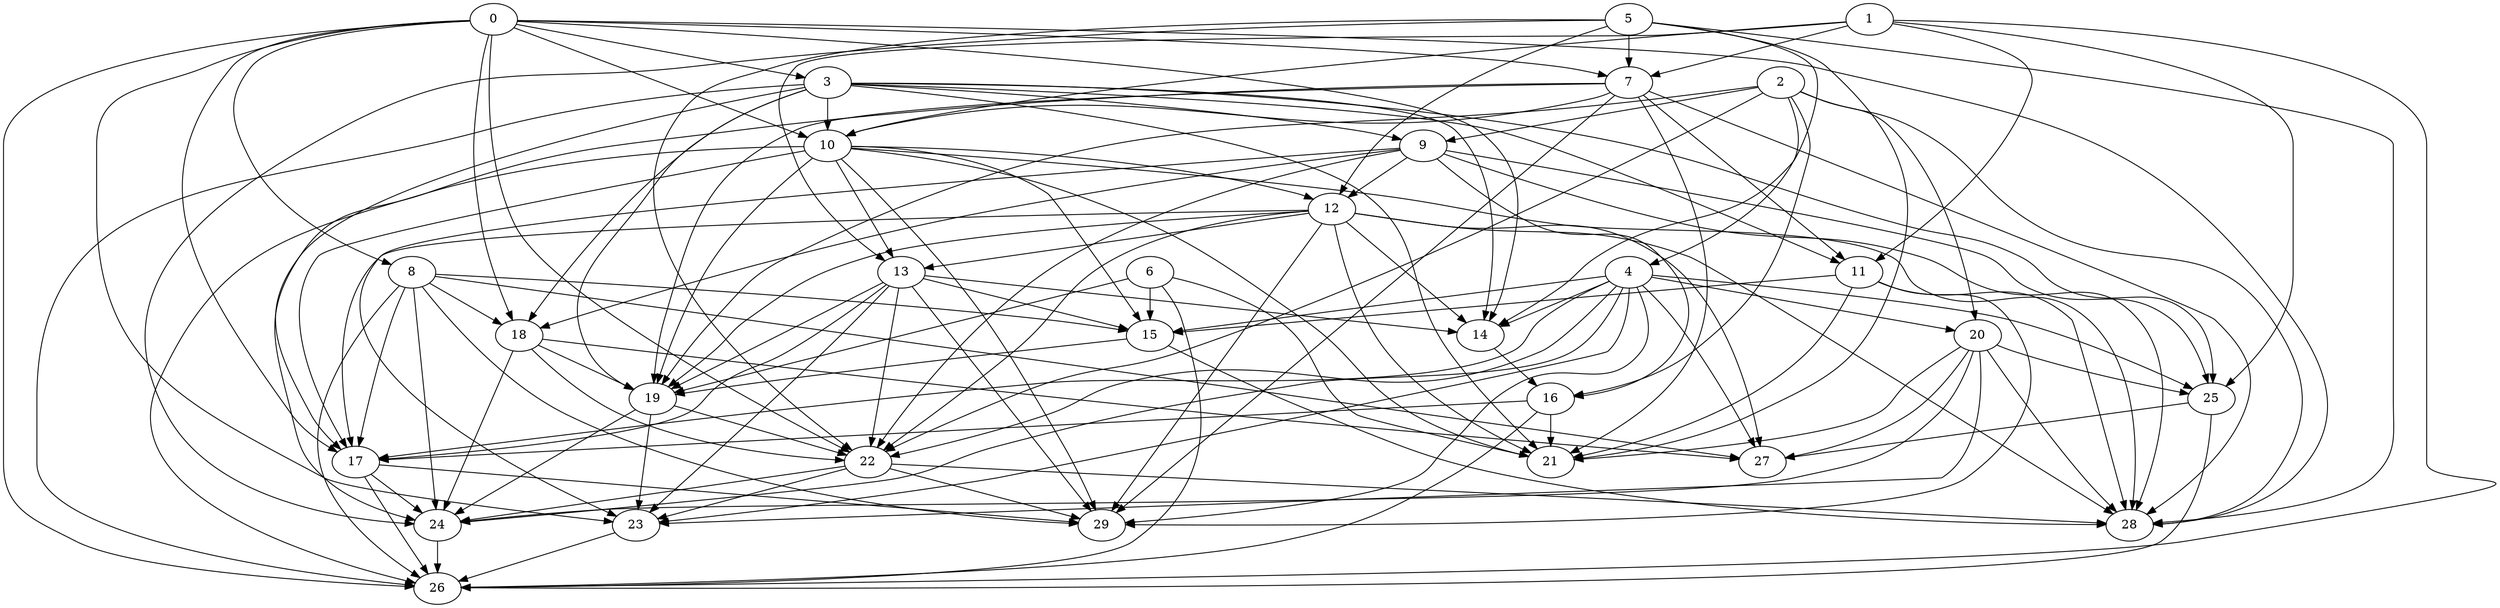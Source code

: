 digraph "Random_Nodes_30_Density_4.50_CCR_9.95_WeightType_Random" {
	graph ["Duplicate states"=0,
		GraphType=Random,
		"Max states in OPEN"=0,
		Modes="120000ms; topo-ordered tasks, ; Pruning: task equivalence, fixed order ready list, ; F-value: ; Optimisation: best schedule length (\
SL) optimisation on equal, ",
		NumberOfTasks=30,
		"Pruned using list schedule length"=6570715,
		"States removed from OPEN"=0,
		TargetSystem="Homogeneous-2",
		"Time to schedule (ms)"=8802,
		"Total idle time"=2,
		"Total schedule length"=90,
		"Total sequential time"=177,
		"Total states created"=17124054
	];
	0	["Finish time"=5,
		Processor=0,
		"Start time"=2,
		Weight=3];
	3	["Finish time"=10,
		Processor=0,
		"Start time"=5,
		Weight=5];
	0 -> 3	[Weight=15];
	7	["Finish time"=24,
		Processor=0,
		"Start time"=21,
		Weight=3];
	0 -> 7	[Weight=22];
	10	["Finish time"=26,
		Processor=0,
		"Start time"=24,
		Weight=2];
	0 -> 10	[Weight=17];
	8	["Finish time"=37,
		Processor=1,
		"Start time"=27,
		Weight=10];
	0 -> 8	[Weight=22];
	14	["Finish time"=44,
		Processor=0,
		"Start time"=42,
		Weight=2];
	0 -> 14	[Weight=4];
	18	["Finish time"=44,
		Processor=1,
		"Start time"=37,
		Weight=7];
	0 -> 18	[Weight=13];
	22	["Finish time"=70,
		Processor=1,
		"Start time"=62,
		Weight=8];
	0 -> 22	[Weight=22];
	17	["Finish time"=65,
		Processor=0,
		"Start time"=58,
		Weight=7];
	0 -> 17	[Weight=7];
	23	["Finish time"=74,
		Processor=1,
		"Start time"=70,
		Weight=4];
	0 -> 23	[Weight=17];
	28	["Finish time"=82,
		Processor=1,
		"Start time"=74,
		Weight=8];
	0 -> 28	[Weight=20];
	26	["Finish time"=90,
		Processor=0,
		"Start time"=88,
		Weight=2];
	0 -> 26	[Weight=17];
	5	["Finish time"=21,
		Processor=0,
		"Start time"=15,
		Weight=6];
	5 -> 7	[Weight=7];
	12	["Finish time"=32,
		Processor=0,
		"Start time"=26,
		Weight=6];
	5 -> 12	[Weight=22];
	5 -> 14	[Weight=9];
	5 -> 22	[Weight=7];
	24	["Finish time"=88,
		Processor=0,
		"Start time"=79,
		Weight=9];
	5 -> 24	[Weight=22];
	5 -> 28	[Weight=9];
	21	["Finish time"=79,
		Processor=0,
		"Start time"=72,
		Weight=7];
	5 -> 21	[Weight=17];
	1	["Finish time"=6,
		Processor=1,
		"Start time"=0,
		Weight=6];
	1 -> 7	[Weight=4];
	1 -> 10	[Weight=17];
	13	["Finish time"=42,
		Processor=0,
		"Start time"=32,
		Weight=10];
	1 -> 13	[Weight=13];
	11	["Finish time"=47,
		Processor=1,
		"Start time"=44,
		Weight=3];
	1 -> 11	[Weight=4];
	25	["Finish time"=58,
		Processor=0,
		"Start time"=53,
		Weight=5];
	1 -> 25	[Weight=15];
	1 -> 26	[Weight=15];
	9	["Finish time"=15,
		Processor=0,
		"Start time"=10,
		Weight=5];
	3 -> 9	[Weight=11];
	3 -> 10	[Weight=9];
	3 -> 11	[Weight=15];
	3 -> 14	[Weight=11];
	3 -> 18	[Weight=20];
	19	["Finish time"=62,
		Processor=1,
		"Start time"=59,
		Weight=3];
	3 -> 19	[Weight=22];
	3 -> 17	[Weight=13];
	3 -> 25	[Weight=11];
	3 -> 21	[Weight=13];
	3 -> 26	[Weight=11];
	2	["Finish time"=2,
		Processor=0,
		"Start time"=0,
		Weight=2];
	2 -> 9	[Weight=13];
	4	["Finish time"=20,
		Processor=1,
		"Start time"=13,
		Weight=7];
	2 -> 4	[Weight=11];
	2 -> 19	[Weight=17];
	20	["Finish time"=27,
		Processor=1,
		"Start time"=20,
		Weight=7];
	2 -> 20	[Weight=15];
	16	["Finish time"=53,
		Processor=0,
		"Start time"=44,
		Weight=9];
	2 -> 16	[Weight=22];
	2 -> 22	[Weight=4];
	2 -> 28	[Weight=20];
	7 -> 10	[Weight=13];
	7 -> 11	[Weight=15];
	7 -> 19	[Weight=11];
	7 -> 24	[Weight=17];
	7 -> 28	[Weight=15];
	7 -> 21	[Weight=20];
	29	["Finish time"=89,
		Processor=1,
		"Start time"=82,
		Weight=7];
	7 -> 29	[Weight=11];
	9 -> 12	[Weight=22];
	9 -> 18	[Weight=22];
	9 -> 16	[Weight=11];
	9 -> 22	[Weight=11];
	9 -> 25	[Weight=4];
	9 -> 23	[Weight=22];
	9 -> 28	[Weight=7];
	10 -> 12	[Weight=17];
	10 -> 13	[Weight=4];
	15	["Finish time"=59,
		Processor=1,
		"Start time"=49,
		Weight=10];
	10 -> 15	[Weight=22];
	10 -> 19	[Weight=13];
	10 -> 17	[Weight=17];
	10 -> 28	[Weight=22];
	10 -> 21	[Weight=11];
	10 -> 29	[Weight=20];
	10 -> 26	[Weight=13];
	12 -> 13	[Weight=4];
	12 -> 14	[Weight=13];
	12 -> 19	[Weight=17];
	12 -> 22	[Weight=11];
	12 -> 17	[Weight=13];
	12 -> 28	[Weight=11];
	12 -> 21	[Weight=20];
	27	["Finish time"=72,
		Processor=0,
		"Start time"=65,
		Weight=7];
	12 -> 27	[Weight=7];
	12 -> 29	[Weight=9];
	4 -> 14	[Weight=22];
	4 -> 15	[Weight=11];
	4 -> 20	[Weight=13];
	4 -> 22	[Weight=15];
	4 -> 17	[Weight=7];
	4 -> 25	[Weight=11];
	4 -> 24	[Weight=11];
	4 -> 23	[Weight=7];
	4 -> 27	[Weight=17];
	4 -> 29	[Weight=15];
	8 -> 18	[Weight=15];
	8 -> 15	[Weight=9];
	8 -> 17	[Weight=13];
	8 -> 24	[Weight=11];
	8 -> 27	[Weight=4];
	8 -> 29	[Weight=4];
	8 -> 26	[Weight=17];
	13 -> 14	[Weight=15];
	13 -> 15	[Weight=7];
	13 -> 19	[Weight=15];
	13 -> 22	[Weight=13];
	13 -> 17	[Weight=4];
	13 -> 23	[Weight=22];
	13 -> 29	[Weight=7];
	11 -> 15	[Weight=15];
	11 -> 28	[Weight=9];
	11 -> 21	[Weight=22];
	11 -> 29	[Weight=17];
	6	["Finish time"=13,
		Processor=1,
		"Start time"=6,
		Weight=7];
	6 -> 15	[Weight=4];
	6 -> 19	[Weight=7];
	6 -> 21	[Weight=22];
	6 -> 26	[Weight=11];
	14 -> 16	[Weight=17];
	18 -> 19	[Weight=9];
	18 -> 22	[Weight=4];
	18 -> 24	[Weight=20];
	18 -> 27	[Weight=4];
	15 -> 19	[Weight=4];
	15 -> 28	[Weight=11];
	19 -> 22	[Weight=15];
	19 -> 24	[Weight=13];
	19 -> 23	[Weight=17];
	20 -> 25	[Weight=20];
	20 -> 24	[Weight=13];
	20 -> 23	[Weight=11];
	20 -> 28	[Weight=11];
	20 -> 21	[Weight=20];
	20 -> 27	[Weight=17];
	16 -> 17	[Weight=13];
	16 -> 21	[Weight=4];
	16 -> 26	[Weight=22];
	22 -> 24	[Weight=4];
	22 -> 23	[Weight=15];
	22 -> 28	[Weight=17];
	22 -> 29	[Weight=7];
	17 -> 24	[Weight=4];
	17 -> 29	[Weight=17];
	17 -> 26	[Weight=4];
	25 -> 27	[Weight=15];
	25 -> 26	[Weight=4];
	24 -> 26	[Weight=9];
	23 -> 26	[Weight=9];
}
